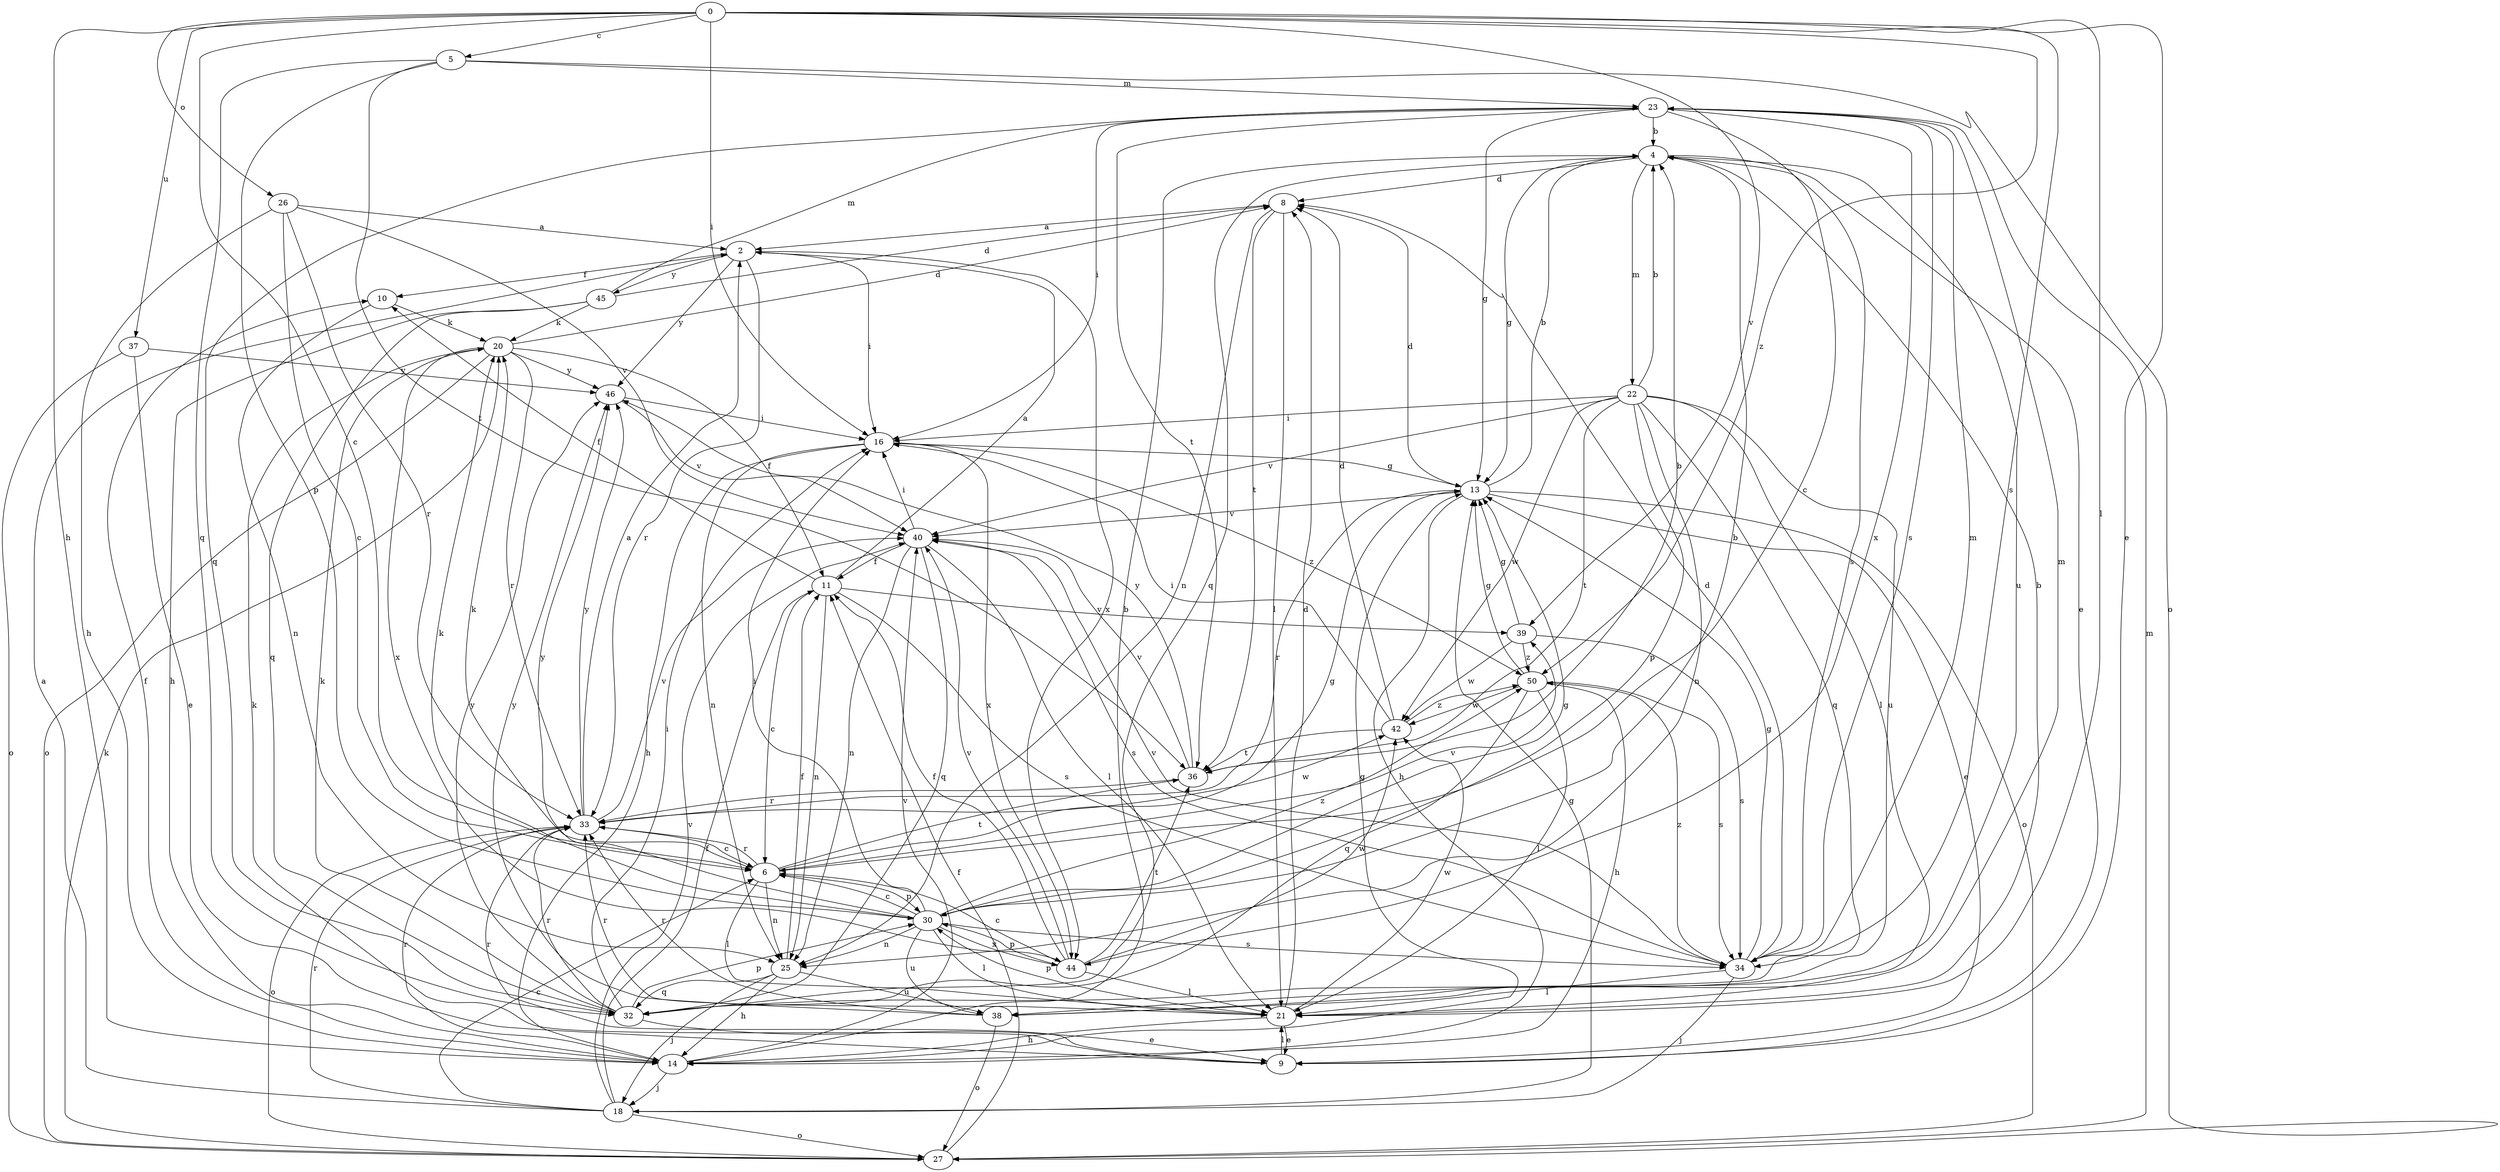 strict digraph  {
0;
2;
4;
5;
6;
8;
9;
10;
11;
13;
14;
16;
18;
20;
21;
22;
23;
25;
26;
27;
30;
32;
33;
34;
36;
37;
38;
39;
40;
42;
44;
45;
46;
50;
0 -> 5  [label=c];
0 -> 6  [label=c];
0 -> 9  [label=e];
0 -> 14  [label=h];
0 -> 16  [label=i];
0 -> 21  [label=l];
0 -> 26  [label=o];
0 -> 34  [label=s];
0 -> 37  [label=u];
0 -> 39  [label=v];
0 -> 50  [label=z];
2 -> 10  [label=f];
2 -> 16  [label=i];
2 -> 33  [label=r];
2 -> 44  [label=x];
2 -> 45  [label=y];
2 -> 46  [label=y];
4 -> 8  [label=d];
4 -> 9  [label=e];
4 -> 13  [label=g];
4 -> 22  [label=m];
4 -> 32  [label=q];
4 -> 34  [label=s];
4 -> 38  [label=u];
5 -> 23  [label=m];
5 -> 27  [label=o];
5 -> 30  [label=p];
5 -> 32  [label=q];
5 -> 36  [label=t];
6 -> 13  [label=g];
6 -> 20  [label=k];
6 -> 21  [label=l];
6 -> 25  [label=n];
6 -> 30  [label=p];
6 -> 33  [label=r];
6 -> 36  [label=t];
6 -> 39  [label=v];
8 -> 2  [label=a];
8 -> 21  [label=l];
8 -> 25  [label=n];
8 -> 36  [label=t];
9 -> 20  [label=k];
9 -> 21  [label=l];
9 -> 33  [label=r];
10 -> 20  [label=k];
10 -> 25  [label=n];
11 -> 2  [label=a];
11 -> 6  [label=c];
11 -> 10  [label=f];
11 -> 25  [label=n];
11 -> 34  [label=s];
11 -> 39  [label=v];
13 -> 4  [label=b];
13 -> 8  [label=d];
13 -> 9  [label=e];
13 -> 14  [label=h];
13 -> 27  [label=o];
13 -> 33  [label=r];
13 -> 40  [label=v];
14 -> 4  [label=b];
14 -> 10  [label=f];
14 -> 13  [label=g];
14 -> 18  [label=j];
14 -> 33  [label=r];
14 -> 40  [label=v];
16 -> 13  [label=g];
16 -> 14  [label=h];
16 -> 25  [label=n];
16 -> 44  [label=x];
16 -> 50  [label=z];
18 -> 2  [label=a];
18 -> 6  [label=c];
18 -> 11  [label=f];
18 -> 13  [label=g];
18 -> 27  [label=o];
18 -> 33  [label=r];
18 -> 40  [label=v];
20 -> 8  [label=d];
20 -> 11  [label=f];
20 -> 27  [label=o];
20 -> 33  [label=r];
20 -> 44  [label=x];
20 -> 46  [label=y];
21 -> 4  [label=b];
21 -> 8  [label=d];
21 -> 9  [label=e];
21 -> 14  [label=h];
21 -> 30  [label=p];
21 -> 33  [label=r];
21 -> 42  [label=w];
22 -> 4  [label=b];
22 -> 16  [label=i];
22 -> 21  [label=l];
22 -> 25  [label=n];
22 -> 30  [label=p];
22 -> 32  [label=q];
22 -> 36  [label=t];
22 -> 38  [label=u];
22 -> 40  [label=v];
22 -> 42  [label=w];
23 -> 4  [label=b];
23 -> 6  [label=c];
23 -> 13  [label=g];
23 -> 16  [label=i];
23 -> 32  [label=q];
23 -> 34  [label=s];
23 -> 36  [label=t];
23 -> 44  [label=x];
25 -> 11  [label=f];
25 -> 14  [label=h];
25 -> 18  [label=j];
25 -> 32  [label=q];
25 -> 38  [label=u];
26 -> 2  [label=a];
26 -> 6  [label=c];
26 -> 14  [label=h];
26 -> 33  [label=r];
26 -> 40  [label=v];
27 -> 11  [label=f];
27 -> 20  [label=k];
27 -> 23  [label=m];
30 -> 4  [label=b];
30 -> 6  [label=c];
30 -> 13  [label=g];
30 -> 16  [label=i];
30 -> 20  [label=k];
30 -> 21  [label=l];
30 -> 25  [label=n];
30 -> 34  [label=s];
30 -> 38  [label=u];
30 -> 44  [label=x];
30 -> 46  [label=y];
30 -> 50  [label=z];
32 -> 9  [label=e];
32 -> 16  [label=i];
32 -> 20  [label=k];
32 -> 30  [label=p];
32 -> 33  [label=r];
32 -> 46  [label=y];
33 -> 2  [label=a];
33 -> 6  [label=c];
33 -> 27  [label=o];
33 -> 40  [label=v];
33 -> 42  [label=w];
33 -> 46  [label=y];
34 -> 8  [label=d];
34 -> 13  [label=g];
34 -> 18  [label=j];
34 -> 21  [label=l];
34 -> 23  [label=m];
34 -> 40  [label=v];
34 -> 50  [label=z];
36 -> 4  [label=b];
36 -> 33  [label=r];
36 -> 40  [label=v];
36 -> 46  [label=y];
37 -> 9  [label=e];
37 -> 27  [label=o];
37 -> 46  [label=y];
38 -> 23  [label=m];
38 -> 27  [label=o];
38 -> 33  [label=r];
38 -> 46  [label=y];
39 -> 13  [label=g];
39 -> 34  [label=s];
39 -> 42  [label=w];
39 -> 50  [label=z];
40 -> 11  [label=f];
40 -> 16  [label=i];
40 -> 21  [label=l];
40 -> 25  [label=n];
40 -> 32  [label=q];
40 -> 34  [label=s];
42 -> 8  [label=d];
42 -> 16  [label=i];
42 -> 36  [label=t];
42 -> 50  [label=z];
44 -> 6  [label=c];
44 -> 11  [label=f];
44 -> 21  [label=l];
44 -> 30  [label=p];
44 -> 36  [label=t];
44 -> 40  [label=v];
44 -> 42  [label=w];
45 -> 8  [label=d];
45 -> 14  [label=h];
45 -> 20  [label=k];
45 -> 23  [label=m];
45 -> 32  [label=q];
46 -> 16  [label=i];
46 -> 40  [label=v];
50 -> 13  [label=g];
50 -> 14  [label=h];
50 -> 21  [label=l];
50 -> 32  [label=q];
50 -> 34  [label=s];
50 -> 42  [label=w];
}
